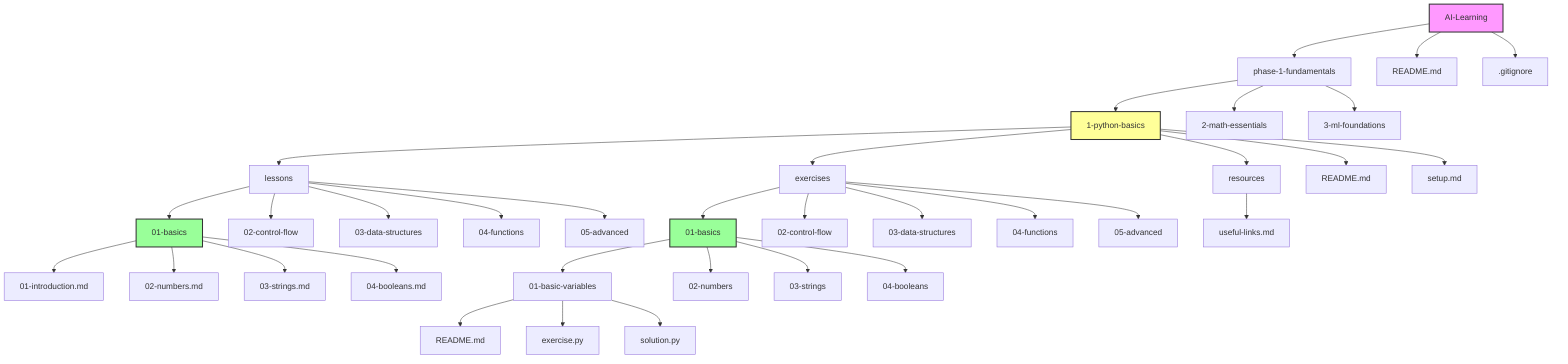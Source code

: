 graph TD
    A[AI-Learning] --> B[phase-1-fundamentals]
    A --> README.md
    A --> .gitignore
    
    B --> C[1-python-basics]
    B --> D[2-math-essentials]
    B --> E[3-ml-foundations]
    
    C --> F[lessons]
    C --> G[exercises]
    C --> H[resources]
    C --> I[README.md]
    C --> J[setup.md]
    
    F --> K[01-basics]
    F --> L[02-control-flow]
    F --> M[03-data-structures]
    F --> N[04-functions]
    F --> O[05-advanced]
    
    K --> K1[01-introduction.md]
    K --> K2[02-numbers.md]
    K --> K3[03-strings.md]
    K --> K4[04-booleans.md]
    
    G --> P[01-basics]
    G --> Q[02-control-flow]
    G --> R[03-data-structures]
    G --> S[04-functions]
    G --> T[05-advanced]
    
    P --> U[01-basic-variables]
    P --> V[02-numbers]
    P --> W[03-strings]
    P --> X[04-booleans]
    
    U --> U1[README.md]
    U --> U2[exercise.py]
    U --> U3[solution.py]
    
    H --> Y[useful-links.md]

    style A fill:#f9f,stroke:#333,stroke-width:2px
    style C fill:#ff9,stroke:#333,stroke-width:2px
    style K fill:#9f9,stroke:#333,stroke-width:2px
    style P fill:#9f9,stroke:#333,stroke-width:2px